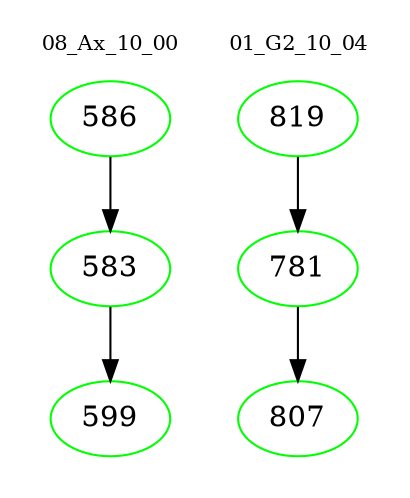 digraph{
subgraph cluster_0 {
color = white
label = "08_Ax_10_00";
fontsize=10;
T0_586 [label="586", color="green"]
T0_586 -> T0_583 [color="black"]
T0_583 [label="583", color="green"]
T0_583 -> T0_599 [color="black"]
T0_599 [label="599", color="green"]
}
subgraph cluster_1 {
color = white
label = "01_G2_10_04";
fontsize=10;
T1_819 [label="819", color="green"]
T1_819 -> T1_781 [color="black"]
T1_781 [label="781", color="green"]
T1_781 -> T1_807 [color="black"]
T1_807 [label="807", color="green"]
}
}
